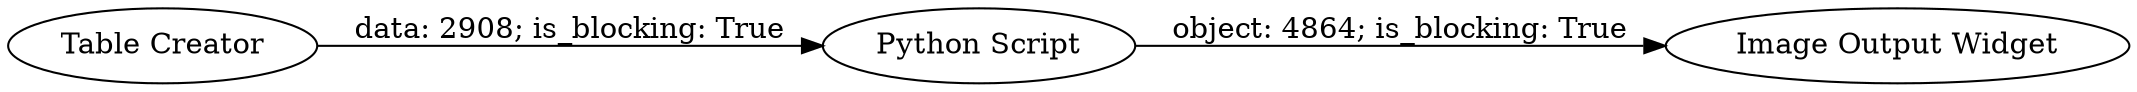 digraph {
	"4581943714891112915_16" [label="Python Script"]
	"4581943714891112915_17" [label="Image Output Widget"]
	"4581943714891112915_7" [label="Table Creator"]
	"4581943714891112915_7" -> "4581943714891112915_16" [label="data: 2908; is_blocking: True"]
	"4581943714891112915_16" -> "4581943714891112915_17" [label="object: 4864; is_blocking: True"]
	rankdir=LR
}
